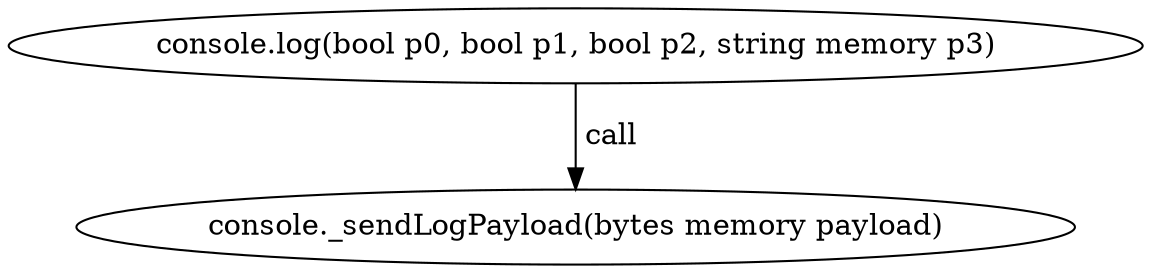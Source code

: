 digraph "" {
	graph [bb="0,0,465.18,124.8"];
	node [label="\N"];
	"console.log(bool p0, bool p1, bool p2, string memory p3)"	 [height=0.5,
		pos="232.59,106.8",
		width=6.4608];
	"console._sendLogPayload(bytes memory payload)"	 [height=0.5,
		pos="232.59,18",
		width=5.7372];
	"console.log(bool p0, bool p1, bool p2, string memory p3)" -> "console._sendLogPayload(bytes memory payload)" [key=call,
	label=" call",
	lp="244.44,62.4",
	pos="e,232.59,36.072 232.59,88.401 232.59,76.295 232.59,60.208 232.59,46.467"];
}
digraph "" {
	graph [bb="0,0,465.18,124.8"];
	node [label="\N"];
	"console.log(bool p0, bool p1, bool p2, string memory p3)"	 [height=0.5,
		pos="232.59,106.8",
		width=6.4608];
	"console._sendLogPayload(bytes memory payload)"	 [height=0.5,
		pos="232.59,18",
		width=5.7372];
	"console.log(bool p0, bool p1, bool p2, string memory p3)" -> "console._sendLogPayload(bytes memory payload)" [key=call,
	label=" call",
	lp="244.44,62.4",
	pos="e,232.59,36.072 232.59,88.401 232.59,76.295 232.59,60.208 232.59,46.467"];
}

